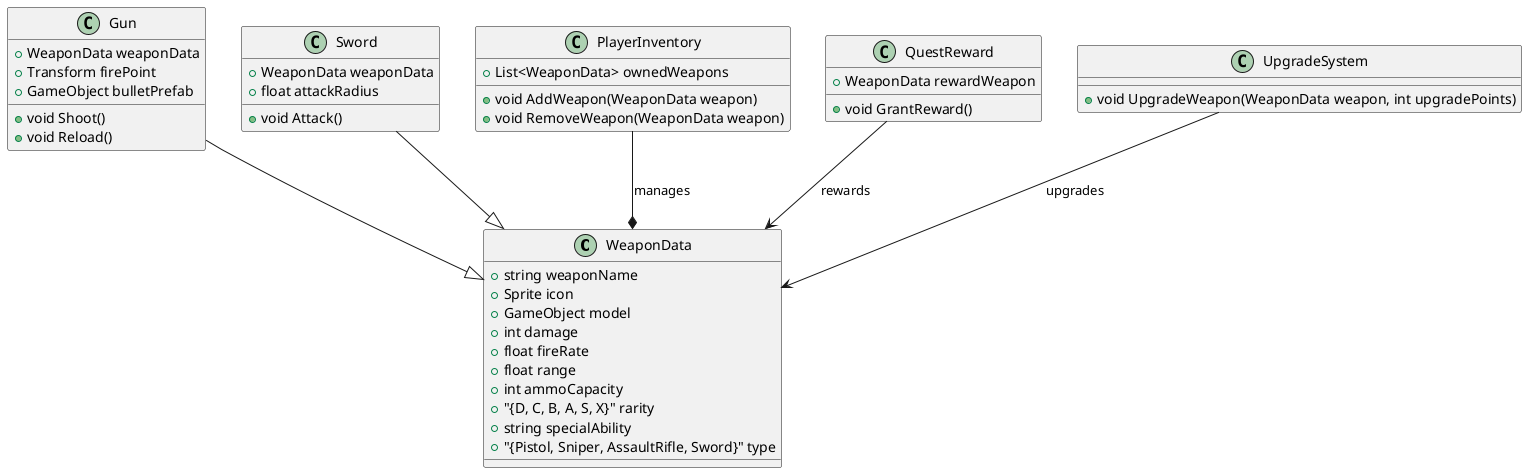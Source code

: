 @startuml

!define WEAPON_TYPE_ENUM "{Pistol, Sniper, AssaultRifle, Sword}"
!define WEAPON_RARITY_ENUM "{D, C, B, A, S, X}"

class WeaponData {
    + string weaponName
    + Sprite icon
    + GameObject model
    + int damage
    + float fireRate
    + float range
    + int ammoCapacity
    + WEAPON_RARITY_ENUM rarity
    + string specialAbility
    + WEAPON_TYPE_ENUM type
}

class Gun {
    + WeaponData weaponData
    + Transform firePoint
    + GameObject bulletPrefab
    + void Shoot()
    + void Reload()
}

class Sword {
    + WeaponData weaponData
    + float attackRadius
    + void Attack()
}

class PlayerInventory {
    + List<WeaponData> ownedWeapons
    + void AddWeapon(WeaponData weapon)
    + void RemoveWeapon(WeaponData weapon)
}

class QuestReward {
    + WeaponData rewardWeapon
    + void GrantReward()
}

class UpgradeSystem {
    + void UpgradeWeapon(WeaponData weapon, int upgradePoints)
}

PlayerInventory --* WeaponData : manages
QuestReward --> WeaponData : rewards
UpgradeSystem --> WeaponData : upgrades
Gun --|> WeaponData
Sword --|> WeaponData

@enduml